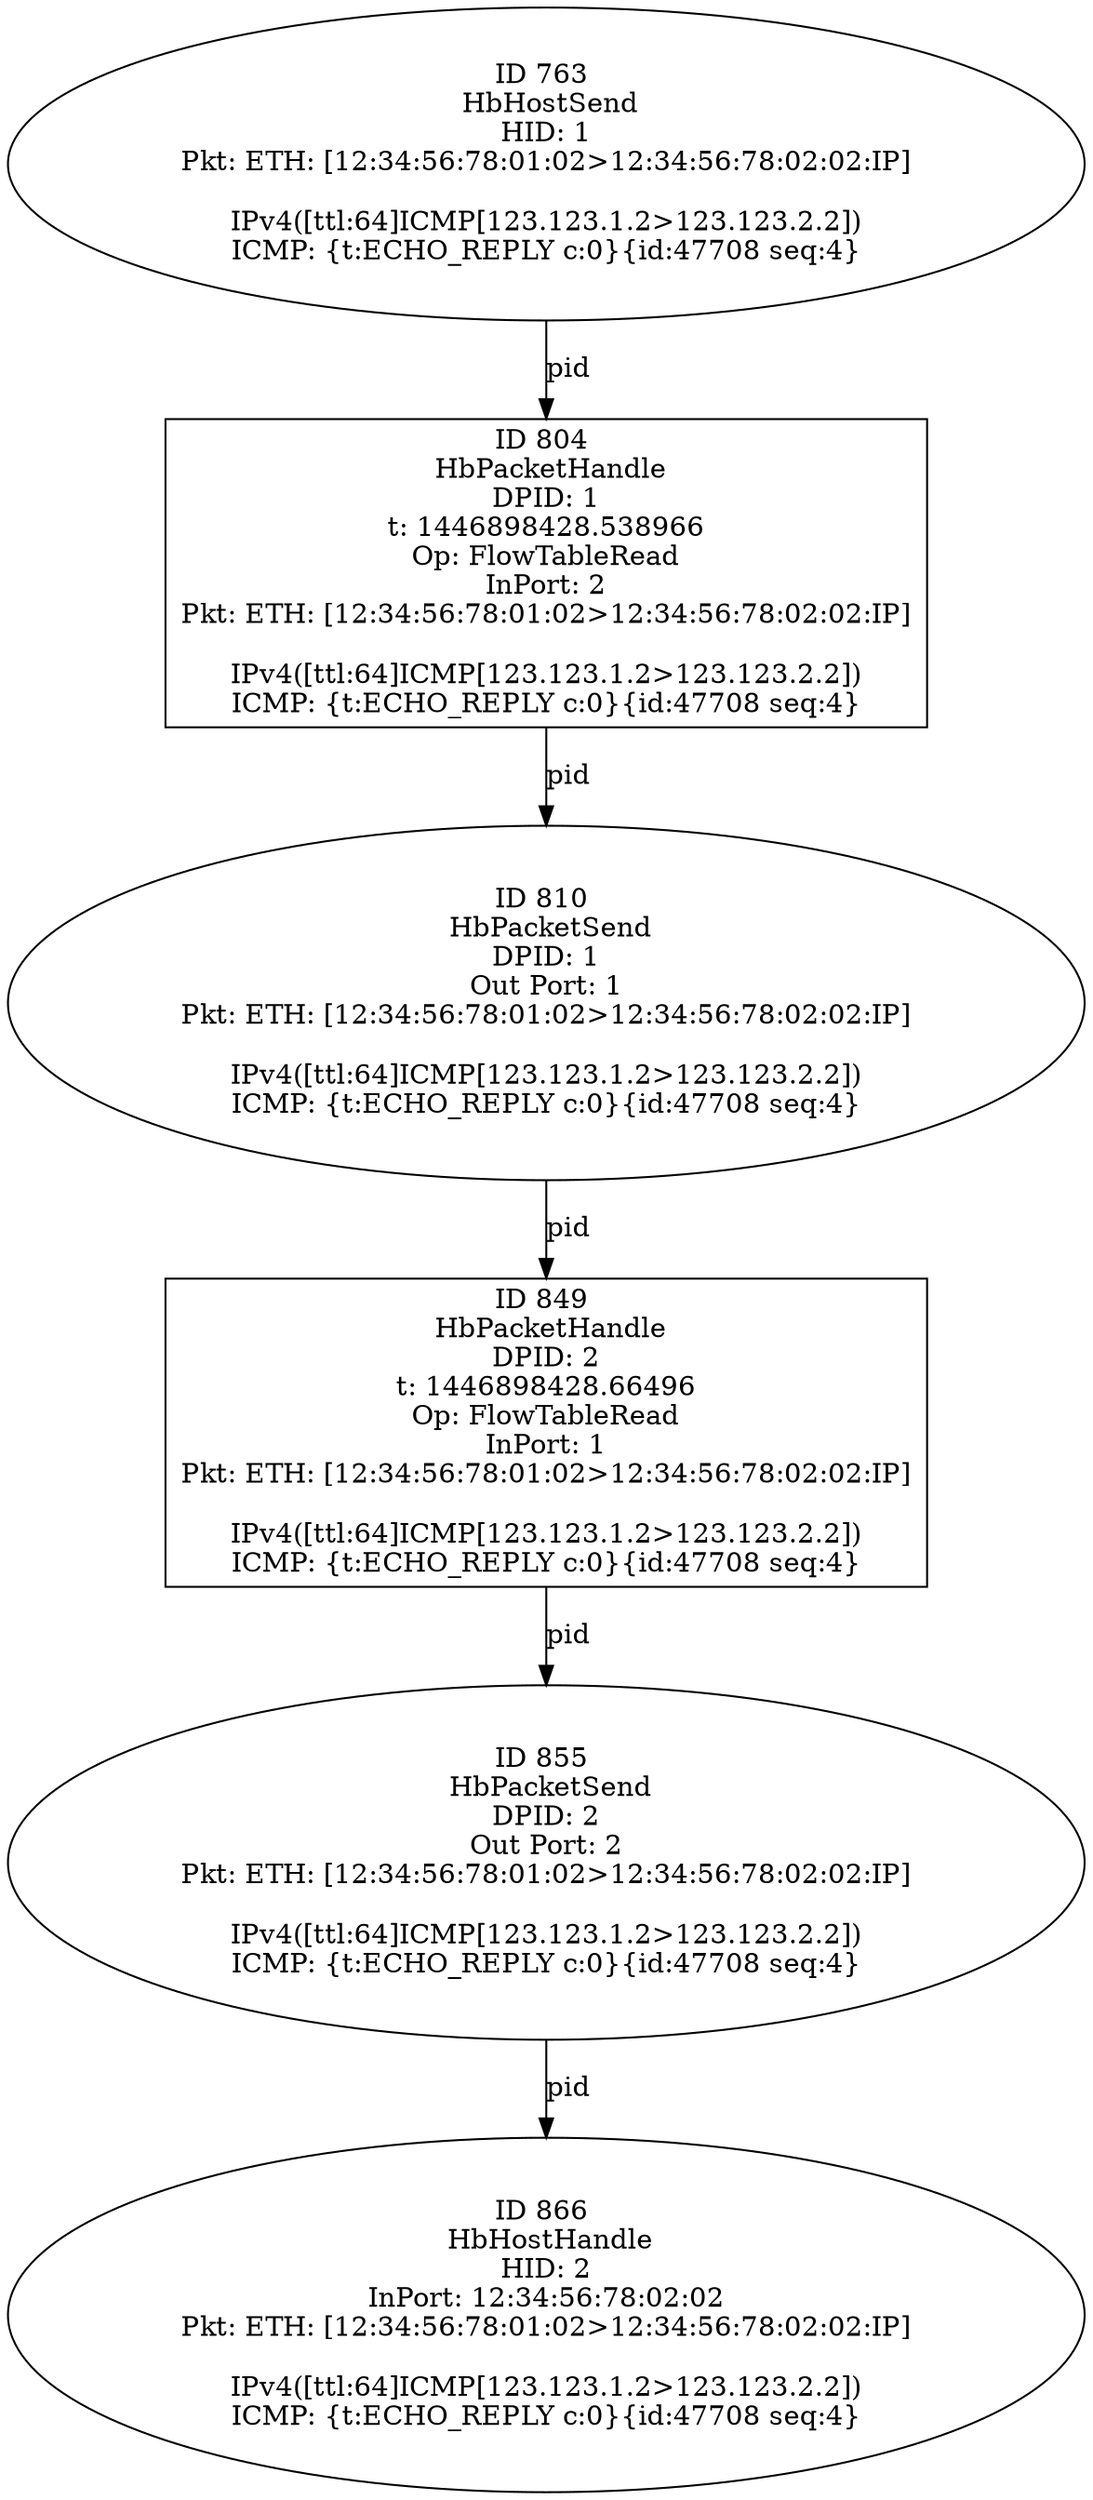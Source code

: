 strict digraph G {
866 [shape=oval, event=<hb_events.HbHostHandle object at 0x10f995950>, label="ID 866 
 HbHostHandle
HID: 2
InPort: 12:34:56:78:02:02
Pkt: ETH: [12:34:56:78:01:02>12:34:56:78:02:02:IP]

IPv4([ttl:64]ICMP[123.123.1.2>123.123.2.2])
ICMP: {t:ECHO_REPLY c:0}{id:47708 seq:4}"];
804 [shape=box, event=<hb_events.HbPacketHandle object at 0x10f917a90>, label="ID 804 
 HbPacketHandle
DPID: 1
t: 1446898428.538966
Op: FlowTableRead
InPort: 2
Pkt: ETH: [12:34:56:78:01:02>12:34:56:78:02:02:IP]

IPv4([ttl:64]ICMP[123.123.1.2>123.123.2.2])
ICMP: {t:ECHO_REPLY c:0}{id:47708 seq:4}"];
810 [shape=oval, event=<hb_events.HbPacketSend object at 0x10f91ee10>, label="ID 810 
 HbPacketSend
DPID: 1
Out Port: 1
Pkt: ETH: [12:34:56:78:01:02>12:34:56:78:02:02:IP]

IPv4([ttl:64]ICMP[123.123.1.2>123.123.2.2])
ICMP: {t:ECHO_REPLY c:0}{id:47708 seq:4}"];
849 [shape=box, event=<hb_events.HbPacketHandle object at 0x10f983b10>, label="ID 849 
 HbPacketHandle
DPID: 2
t: 1446898428.66496
Op: FlowTableRead
InPort: 1
Pkt: ETH: [12:34:56:78:01:02>12:34:56:78:02:02:IP]

IPv4([ttl:64]ICMP[123.123.1.2>123.123.2.2])
ICMP: {t:ECHO_REPLY c:0}{id:47708 seq:4}"];
855 [shape=oval, event=<hb_events.HbPacketSend object at 0x10f9873d0>, label="ID 855 
 HbPacketSend
DPID: 2
Out Port: 2
Pkt: ETH: [12:34:56:78:01:02>12:34:56:78:02:02:IP]

IPv4([ttl:64]ICMP[123.123.1.2>123.123.2.2])
ICMP: {t:ECHO_REPLY c:0}{id:47708 seq:4}"];
763 [shape=oval, event=<hb_events.HbHostSend object at 0x10f8bebd0>, label="ID 763 
 HbHostSend
HID: 1
Pkt: ETH: [12:34:56:78:01:02>12:34:56:78:02:02:IP]

IPv4([ttl:64]ICMP[123.123.1.2>123.123.2.2])
ICMP: {t:ECHO_REPLY c:0}{id:47708 seq:4}"];
804 -> 810  [rel=pid, label=pid];
810 -> 849  [rel=pid, label=pid];
849 -> 855  [rel=pid, label=pid];
855 -> 866  [rel=pid, label=pid];
763 -> 804  [rel=pid, label=pid];
}
